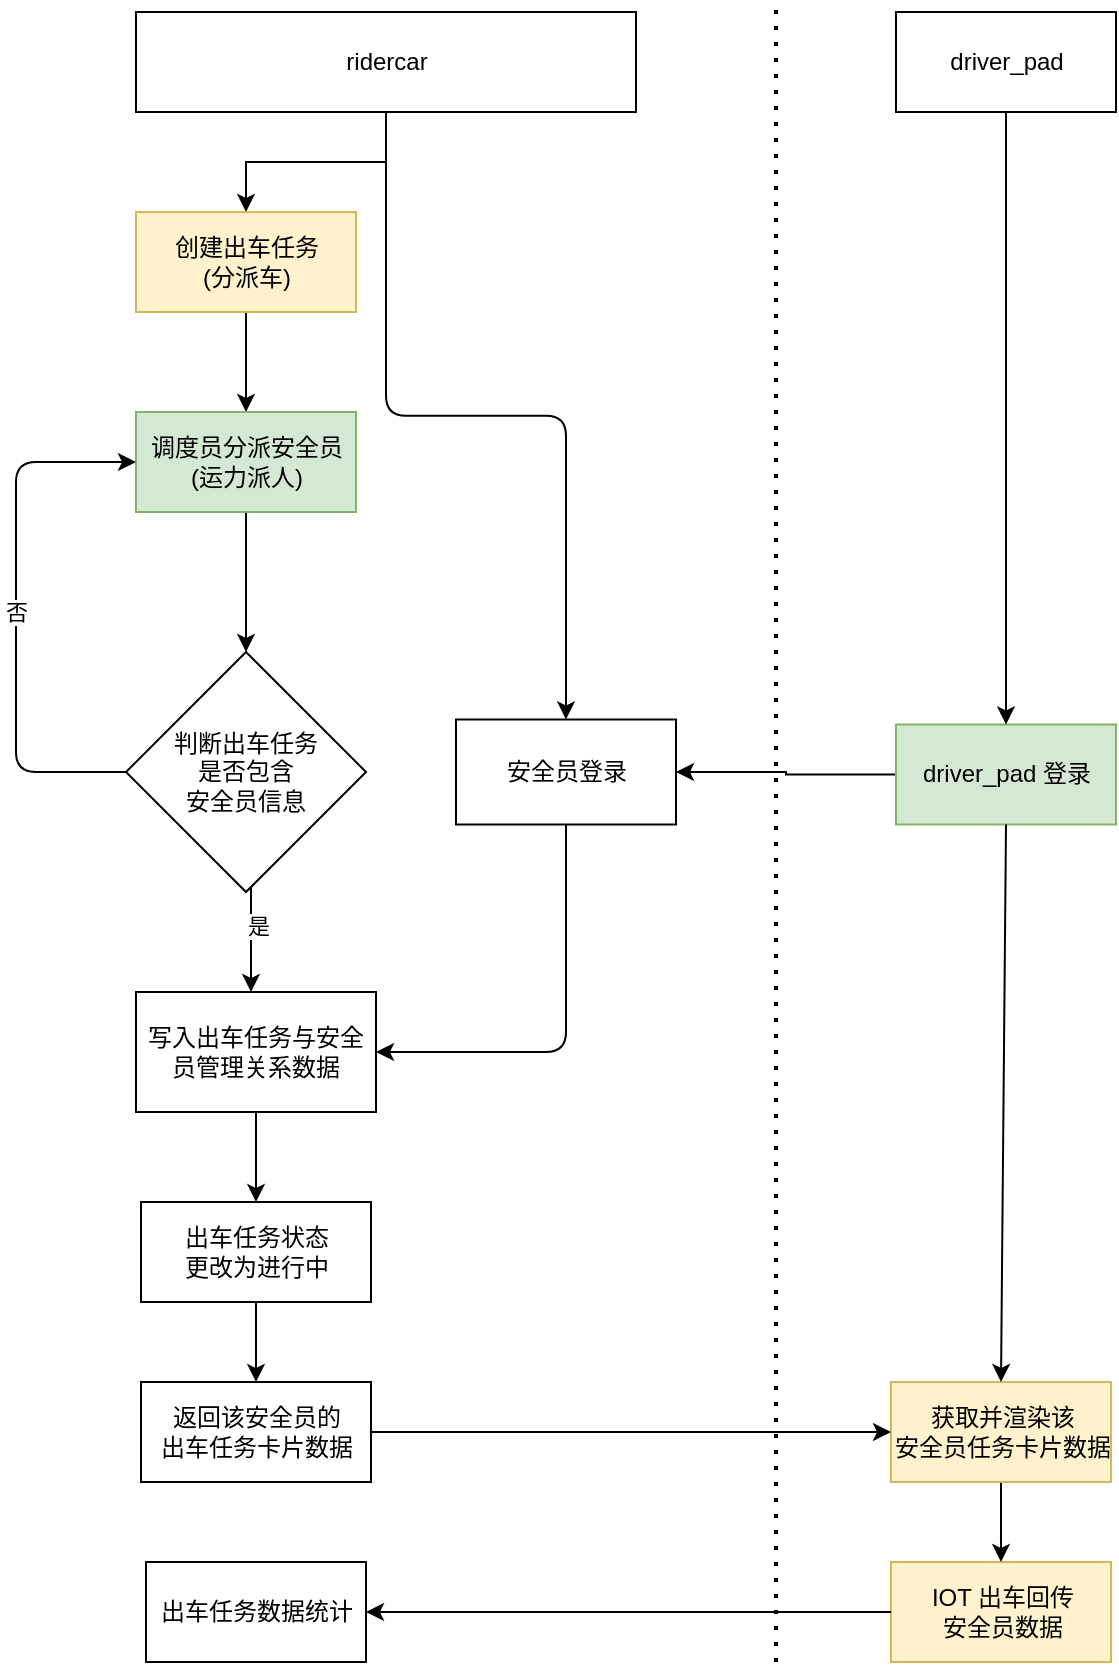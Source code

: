 <mxfile version="14.8.3" type="github"><diagram id="mLkuZAHF6S4WpNiskGd3" name="Page-1"><mxGraphModel dx="2066" dy="1128" grid="1" gridSize="10" guides="1" tooltips="1" connect="1" arrows="1" fold="1" page="1" pageScale="1" pageWidth="827" pageHeight="1169" math="0" shadow="0"><root><mxCell id="0"/><mxCell id="1" parent="0"/><mxCell id="nns9SZrJcxWjnw9OrAUo-1" value="" style="edgeStyle=orthogonalEdgeStyle;rounded=0;orthogonalLoop=1;jettySize=auto;html=1;" parent="1" source="nns9SZrJcxWjnw9OrAUo-2" target="nns9SZrJcxWjnw9OrAUo-5" edge="1"><mxGeometry relative="1" as="geometry"/></mxCell><mxCell id="nns9SZrJcxWjnw9OrAUo-2" value="ridercar" style="html=1;" parent="1" vertex="1"><mxGeometry x="530" y="325" width="250" height="50" as="geometry"/></mxCell><mxCell id="nns9SZrJcxWjnw9OrAUo-3" value="driver_pad" style="html=1;" parent="1" vertex="1"><mxGeometry x="910" y="325" width="110" height="50" as="geometry"/></mxCell><mxCell id="nns9SZrJcxWjnw9OrAUo-4" value="" style="edgeStyle=orthogonalEdgeStyle;rounded=0;orthogonalLoop=1;jettySize=auto;html=1;" parent="1" source="nns9SZrJcxWjnw9OrAUo-5" target="nns9SZrJcxWjnw9OrAUo-7" edge="1"><mxGeometry relative="1" as="geometry"/></mxCell><mxCell id="nns9SZrJcxWjnw9OrAUo-5" value="创建出车任务&lt;br&gt;(分派车)" style="html=1;fillColor=#fff2cc;strokeColor=#d6b656;" parent="1" vertex="1"><mxGeometry x="530" y="425" width="110" height="50" as="geometry"/></mxCell><mxCell id="nns9SZrJcxWjnw9OrAUo-6" value="" style="edgeStyle=orthogonalEdgeStyle;rounded=0;orthogonalLoop=1;jettySize=auto;html=1;" parent="1" source="nns9SZrJcxWjnw9OrAUo-7" target="nns9SZrJcxWjnw9OrAUo-10" edge="1"><mxGeometry relative="1" as="geometry"/></mxCell><mxCell id="nns9SZrJcxWjnw9OrAUo-7" value="调度员分派安全员&lt;br&gt;(运力派人)" style="html=1;fillColor=#d5e8d4;strokeColor=#82b366;" parent="1" vertex="1"><mxGeometry x="530" y="525" width="110" height="50" as="geometry"/></mxCell><mxCell id="nns9SZrJcxWjnw9OrAUo-8" value="" style="edgeStyle=elbowEdgeStyle;rounded=0;orthogonalLoop=1;jettySize=auto;html=1;" parent="1" source="nns9SZrJcxWjnw9OrAUo-10" target="nns9SZrJcxWjnw9OrAUo-13" edge="1"><mxGeometry relative="1" as="geometry"/></mxCell><mxCell id="nns9SZrJcxWjnw9OrAUo-9" value="是" style="edgeLabel;html=1;align=center;verticalAlign=middle;resizable=0;points=[];" parent="nns9SZrJcxWjnw9OrAUo-8" vertex="1" connectable="0"><mxGeometry x="-0.27" y="3" relative="1" as="geometry"><mxPoint as="offset"/></mxGeometry></mxCell><mxCell id="nns9SZrJcxWjnw9OrAUo-10" value="判断出车任务&lt;br&gt;是否包含&lt;br&gt;安全员信息" style="rhombus;whiteSpace=wrap;html=1;" parent="1" vertex="1"><mxGeometry x="525" y="645" width="120" height="120" as="geometry"/></mxCell><mxCell id="nns9SZrJcxWjnw9OrAUo-11" value="否" style="endArrow=classic;html=1;exitX=0;exitY=0.5;exitDx=0;exitDy=0;edgeStyle=elbowEdgeStyle;entryX=0;entryY=0.5;entryDx=0;entryDy=0;elbow=horizontal;" parent="1" source="nns9SZrJcxWjnw9OrAUo-10" target="nns9SZrJcxWjnw9OrAUo-7" edge="1"><mxGeometry width="50" height="50" relative="1" as="geometry"><mxPoint x="400" y="735" as="sourcePoint"/><mxPoint x="490" y="565" as="targetPoint"/><Array as="points"><mxPoint x="470" y="625"/></Array></mxGeometry></mxCell><mxCell id="nns9SZrJcxWjnw9OrAUo-30" value="" style="edgeStyle=orthogonalEdgeStyle;rounded=0;orthogonalLoop=1;jettySize=auto;html=1;" parent="1" source="nns9SZrJcxWjnw9OrAUo-13" target="nns9SZrJcxWjnw9OrAUo-29" edge="1"><mxGeometry relative="1" as="geometry"/></mxCell><mxCell id="nns9SZrJcxWjnw9OrAUo-13" value="写入出车任务与安全员管理关系数据" style="rounded=0;whiteSpace=wrap;html=1;" parent="1" vertex="1"><mxGeometry x="530" y="815" width="120" height="60" as="geometry"/></mxCell><mxCell id="nns9SZrJcxWjnw9OrAUo-14" value="" style="edgeStyle=elbowEdgeStyle;rounded=0;orthogonalLoop=1;jettySize=auto;html=1;" parent="1" source="nns9SZrJcxWjnw9OrAUo-15" target="nns9SZrJcxWjnw9OrAUo-20" edge="1"><mxGeometry relative="1" as="geometry"/></mxCell><mxCell id="nns9SZrJcxWjnw9OrAUo-15" value="driver_pad 登录&lt;br&gt;" style="html=1;fillColor=#d5e8d4;strokeColor=#82b366;" parent="1" vertex="1"><mxGeometry x="910" y="681.25" width="110" height="50" as="geometry"/></mxCell><mxCell id="nns9SZrJcxWjnw9OrAUo-16" value="返回该安全员的&lt;br&gt;出车任务卡片数据" style="html=1;" parent="1" vertex="1"><mxGeometry x="532.5" y="1010" width="115" height="50" as="geometry"/></mxCell><mxCell id="nns9SZrJcxWjnw9OrAUo-17" value="出车任务数据统计" style="html=1;" parent="1" vertex="1"><mxGeometry x="535" y="1100" width="110" height="50" as="geometry"/></mxCell><mxCell id="nns9SZrJcxWjnw9OrAUo-18" value="IOT 出车回传&lt;br&gt;安全员数据" style="html=1;fillColor=#fff2cc;strokeColor=#d6b656;" parent="1" vertex="1"><mxGeometry x="907.5" y="1100" width="110" height="50" as="geometry"/></mxCell><mxCell id="nns9SZrJcxWjnw9OrAUo-19" value="" style="endArrow=classic;html=1;exitX=0.5;exitY=1;exitDx=0;exitDy=0;" parent="1" source="nns9SZrJcxWjnw9OrAUo-3" target="nns9SZrJcxWjnw9OrAUo-15" edge="1"><mxGeometry width="50" height="50" relative="1" as="geometry"><mxPoint x="1070" y="475" as="sourcePoint"/><mxPoint x="1120" y="425" as="targetPoint"/></mxGeometry></mxCell><mxCell id="nns9SZrJcxWjnw9OrAUo-20" value="安全员登录" style="html=1;" parent="1" vertex="1"><mxGeometry x="690" y="678.75" width="110" height="52.5" as="geometry"/></mxCell><mxCell id="nns9SZrJcxWjnw9OrAUo-21" value="" style="endArrow=classic;html=1;exitX=0.5;exitY=1;exitDx=0;exitDy=0;edgeStyle=orthogonalEdgeStyle;entryX=1;entryY=0.5;entryDx=0;entryDy=0;" parent="1" source="nns9SZrJcxWjnw9OrAUo-20" target="nns9SZrJcxWjnw9OrAUo-13" edge="1"><mxGeometry width="50" height="50" relative="1" as="geometry"><mxPoint x="710" y="870" as="sourcePoint"/><mxPoint x="760" y="820" as="targetPoint"/></mxGeometry></mxCell><mxCell id="nns9SZrJcxWjnw9OrAUo-22" value="" style="edgeStyle=orthogonalEdgeStyle;rounded=0;orthogonalLoop=1;jettySize=auto;html=1;" parent="1" source="nns9SZrJcxWjnw9OrAUo-23" target="nns9SZrJcxWjnw9OrAUo-18" edge="1"><mxGeometry relative="1" as="geometry"/></mxCell><mxCell id="nns9SZrJcxWjnw9OrAUo-23" value="获取并渲染该&lt;br&gt;安全员任务卡片数据" style="html=1;fillColor=#fff2cc;strokeColor=#d6b656;" parent="1" vertex="1"><mxGeometry x="907.5" y="1010" width="110" height="50" as="geometry"/></mxCell><mxCell id="nns9SZrJcxWjnw9OrAUo-24" value="" style="endArrow=classic;html=1;exitX=1;exitY=0.5;exitDx=0;exitDy=0;entryX=0;entryY=0.5;entryDx=0;entryDy=0;" parent="1" source="nns9SZrJcxWjnw9OrAUo-16" target="nns9SZrJcxWjnw9OrAUo-23" edge="1"><mxGeometry width="50" height="50" relative="1" as="geometry"><mxPoint x="747.5" y="1100" as="sourcePoint"/><mxPoint x="797.5" y="1050" as="targetPoint"/></mxGeometry></mxCell><mxCell id="nns9SZrJcxWjnw9OrAUo-25" value="" style="endArrow=classic;html=1;exitX=0;exitY=0.5;exitDx=0;exitDy=0;" parent="1" source="nns9SZrJcxWjnw9OrAUo-18" target="nns9SZrJcxWjnw9OrAUo-17" edge="1"><mxGeometry width="50" height="50" relative="1" as="geometry"><mxPoint x="767.5" y="1210" as="sourcePoint"/><mxPoint x="817.5" y="1160" as="targetPoint"/></mxGeometry></mxCell><mxCell id="nns9SZrJcxWjnw9OrAUo-26" value="" style="endArrow=classic;html=1;exitX=0.5;exitY=1;exitDx=0;exitDy=0;entryX=0.5;entryY=0;entryDx=0;entryDy=0;edgeStyle=orthogonalEdgeStyle;" parent="1" source="nns9SZrJcxWjnw9OrAUo-2" target="nns9SZrJcxWjnw9OrAUo-20" edge="1"><mxGeometry width="50" height="50" relative="1" as="geometry"><mxPoint x="780" y="600" as="sourcePoint"/><mxPoint x="830" y="550" as="targetPoint"/></mxGeometry></mxCell><mxCell id="nns9SZrJcxWjnw9OrAUo-27" value="" style="endArrow=none;dashed=1;html=1;dashPattern=1 3;strokeWidth=2;" parent="1" edge="1"><mxGeometry width="50" height="50" relative="1" as="geometry"><mxPoint x="850" y="1150" as="sourcePoint"/><mxPoint x="850" y="320" as="targetPoint"/></mxGeometry></mxCell><mxCell id="nns9SZrJcxWjnw9OrAUo-28" value="" style="endArrow=classic;html=1;exitX=0.5;exitY=1;exitDx=0;exitDy=0;entryX=0.5;entryY=0;entryDx=0;entryDy=0;" parent="1" source="nns9SZrJcxWjnw9OrAUo-15" target="nns9SZrJcxWjnw9OrAUo-23" edge="1"><mxGeometry width="50" height="50" relative="1" as="geometry"><mxPoint x="1000" y="850" as="sourcePoint"/><mxPoint x="965" y="920" as="targetPoint"/></mxGeometry></mxCell><mxCell id="nns9SZrJcxWjnw9OrAUo-31" value="" style="edgeStyle=orthogonalEdgeStyle;rounded=0;orthogonalLoop=1;jettySize=auto;html=1;" parent="1" source="nns9SZrJcxWjnw9OrAUo-29" target="nns9SZrJcxWjnw9OrAUo-16" edge="1"><mxGeometry relative="1" as="geometry"/></mxCell><mxCell id="nns9SZrJcxWjnw9OrAUo-29" value="出车任务状态&lt;br&gt;更改为进行中" style="html=1;" parent="1" vertex="1"><mxGeometry x="532.5" y="920" width="115" height="50" as="geometry"/></mxCell></root></mxGraphModel></diagram></mxfile>